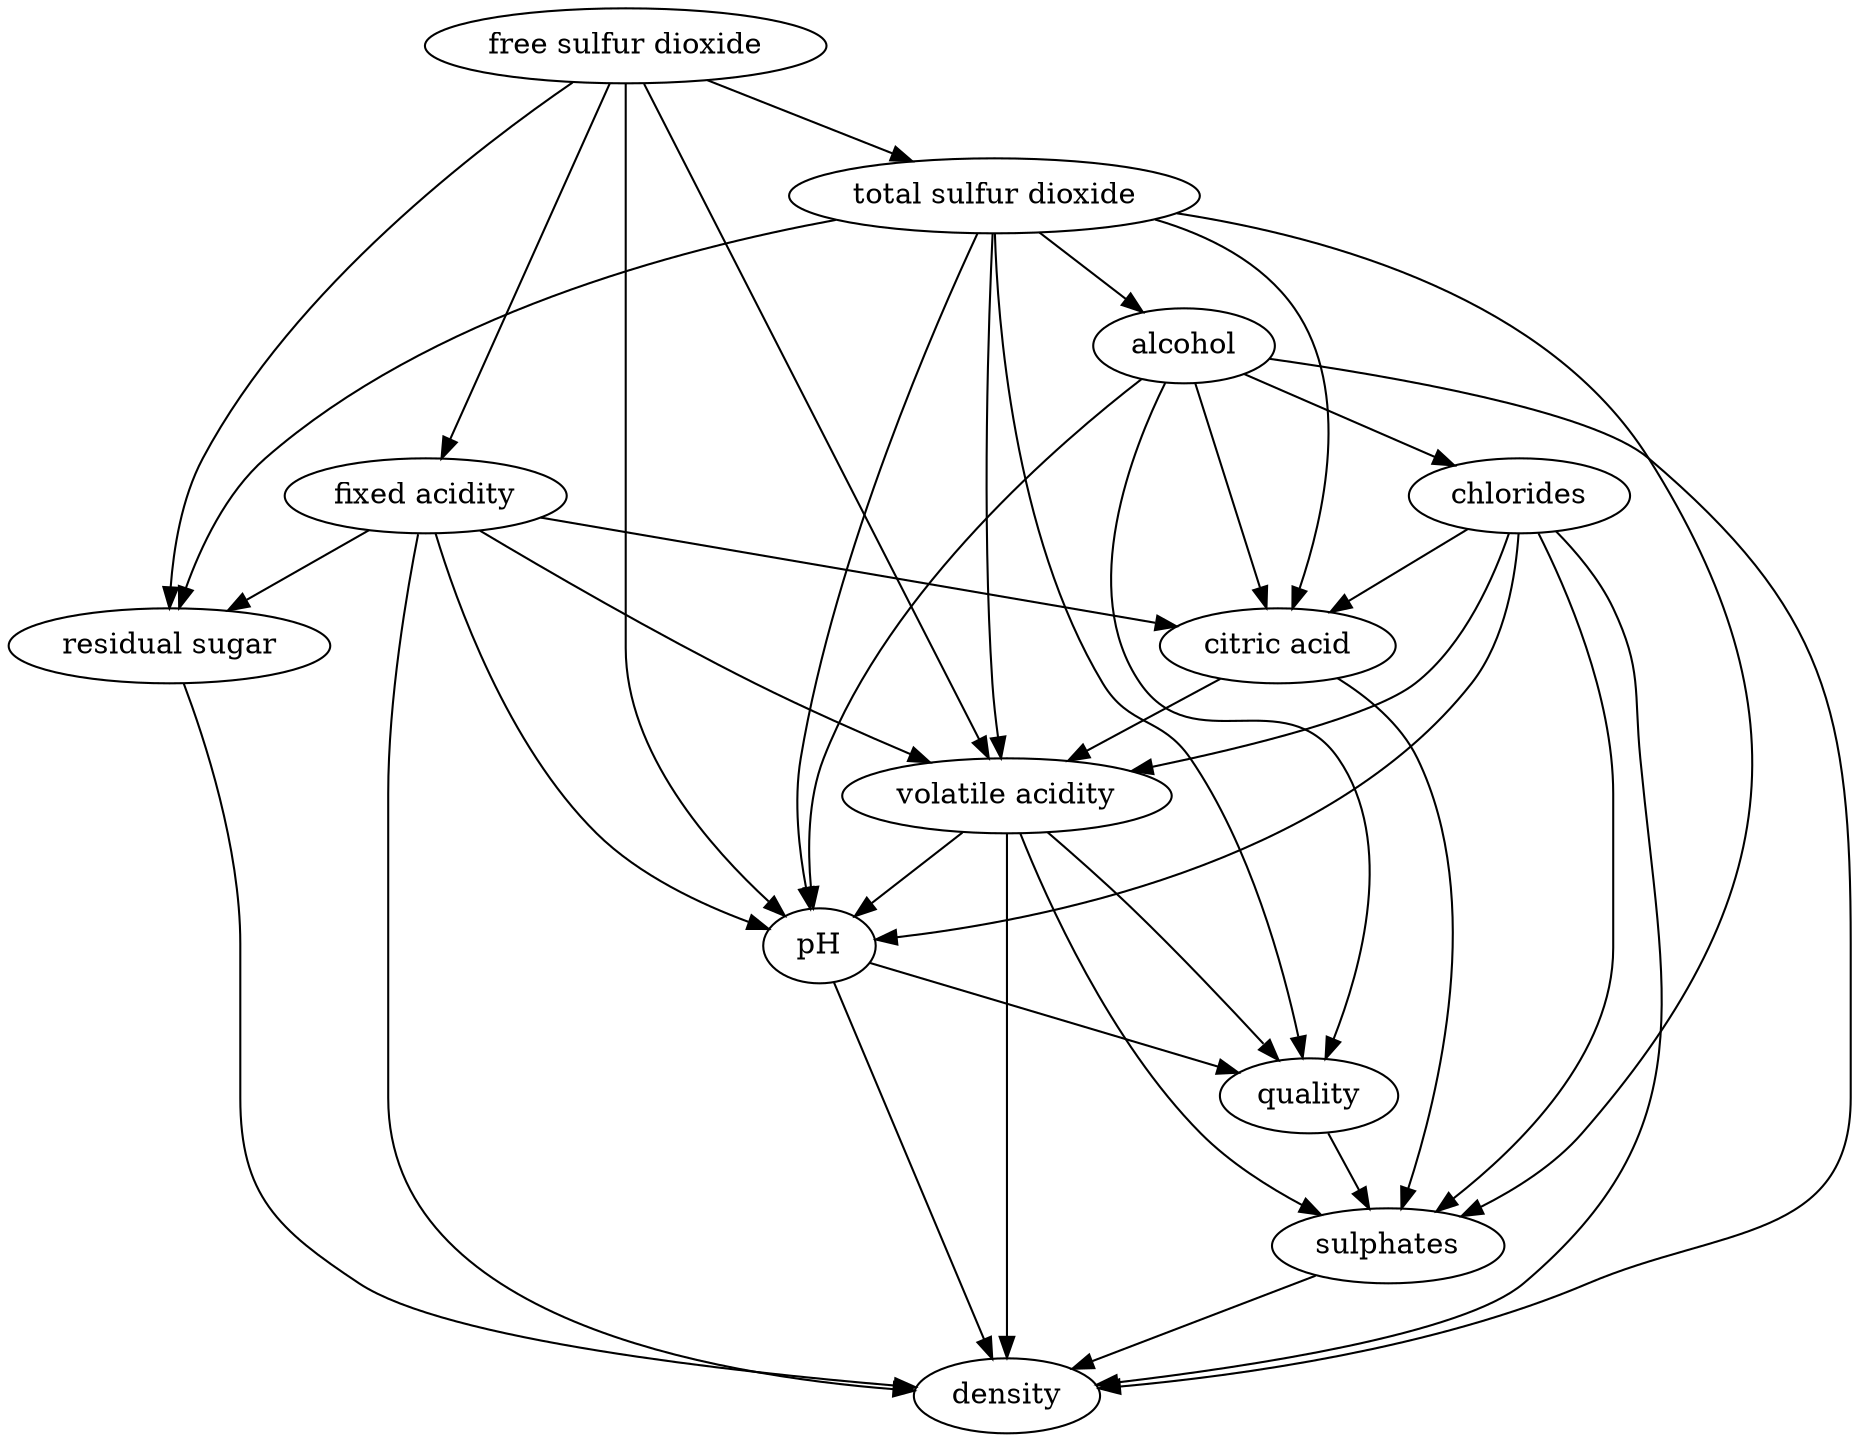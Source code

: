 strict digraph {
	0 [label="fixed acidity"]
	1 [label="volatile acidity"]
	2 [label="citric acid"]
	3 [label="residual sugar"]
	4 [label="chlorides"]
	5 [label="free sulfur dioxide"]
	6 [label="total sulfur dioxide"]
	7 [label="density"]
	8 [label="pH"]
	9 [label="sulphates"]
	10 [label="alcohol"]
	11 [label="quality"]
	0 -> 1
	0 -> 2
	0 -> 3
	0 -> 7
	0 -> 8
	1 -> 7
	1 -> 8
	1 -> 9
	1 -> 11
	2 -> 1
	2 -> 9
	3 -> 7
	4 -> 1
	4 -> 2
	4 -> 7
	4 -> 8
	4 -> 9
	5 -> 0
	5 -> 1
	5 -> 3
	5 -> 6
	5 -> 8
	6 -> 1
	6 -> 2
	6 -> 3
	6 -> 8
	6 -> 9
	6 -> 10
	6 -> 11
	8 -> 7
	8 -> 11
	9 -> 7
	10 -> 2
	10 -> 4
	10 -> 7
	10 -> 8
	10 -> 11
	11 -> 9
}